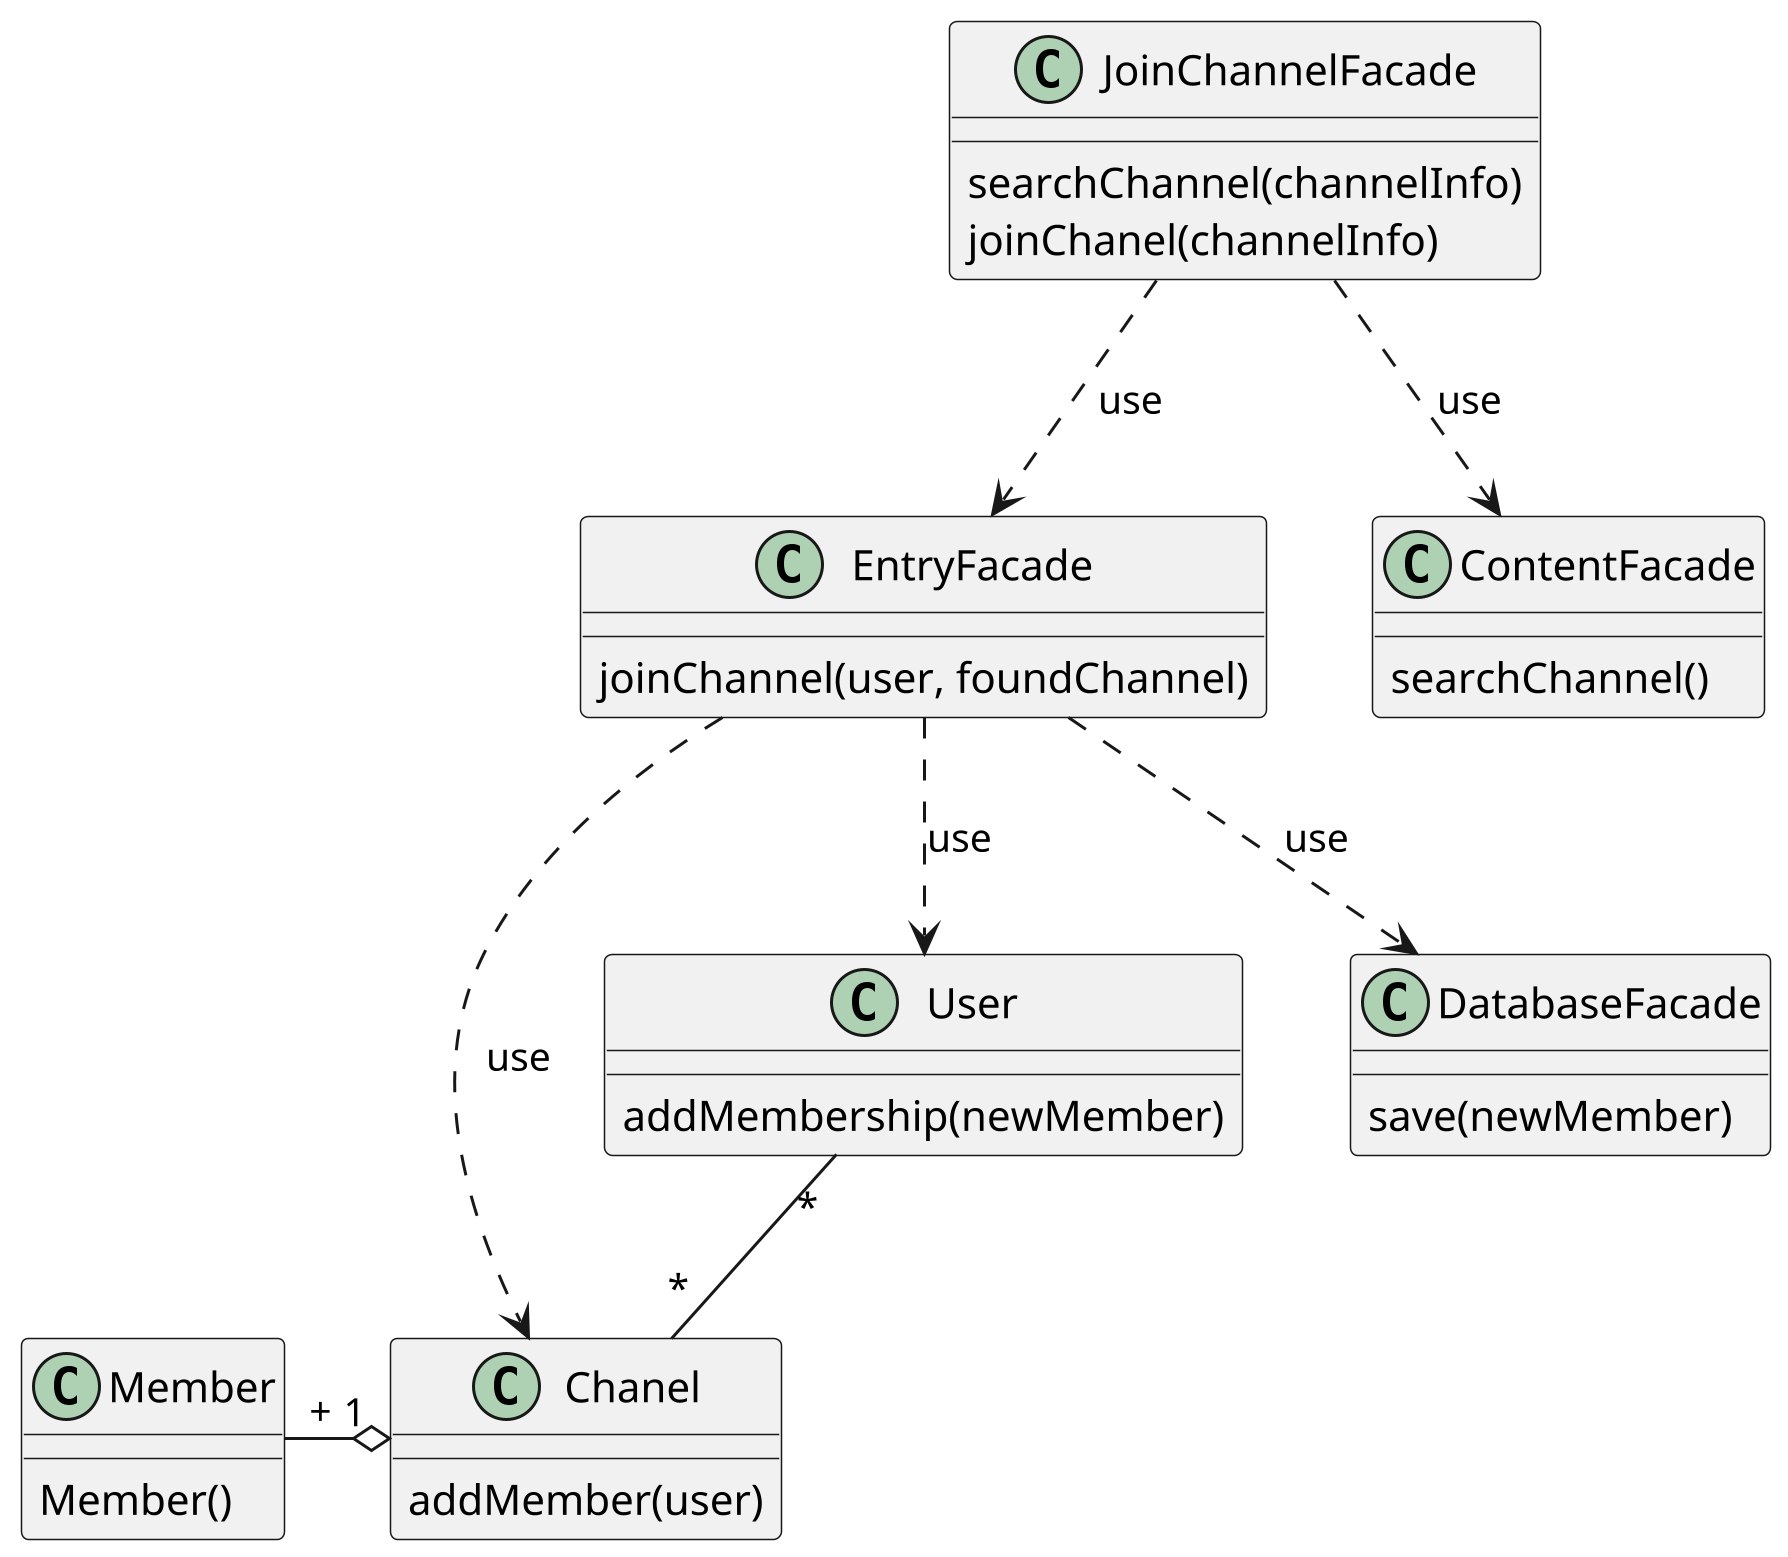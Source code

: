 @startuml join_chanel


scale 3
skinparam DefaultFontName B Nazanin


class "User" as user {
    addMembership(newMember)
}

class "Chanel" as chanel {
    addMember(user)
}

class "Member" as member {
    Member()
}

class EntryFacade {
    joinChannel(user, foundChannel)
}

class JoinChannelFacade {
    searchChannel(channelInfo)
    joinChanel(channelInfo)
}

class ContentFacade {
    searchChannel()
}

class DatabaseFacade {
    save(newMember)
}

chanel "1" o-left- "+" member
user "*" -- "*" chanel
JoinChannelFacade ..> ContentFacade :use
JoinChannelFacade ..> EntryFacade :use
EntryFacade ..> chanel :use
EntryFacade ..> DatabaseFacade :use
EntryFacade ..> user :use



@enduml
